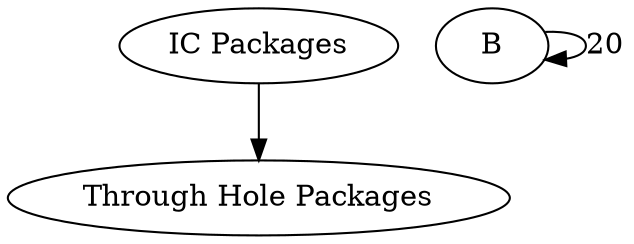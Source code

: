 digraph G {
    "IC Packages" -> "Through Hole Packages" [shape="|square"];
    B -> B [label="20"];
}
    // /* Entities */
    // shortName [label="shortName", shape="|square,rectangle,circle,ellipse,triangle,plaintext,point,diamond,pentagon,hexagon,septagon,octagon,egg,trapezium,parallelogram,house,doublecircle,doubleoctagon,tripleoctagon,invtriangle,invtrapezium,invhouse,Mdiamond,Msquare,Mcircle,none,note,tab,folder,box3d|", URL="http://en.wikipedia.org/wiki/John de Fries"]
    
    // /* Relationships */
    // F1 -> shortName[label=".63"]

    // /* Ranks */
    // { rank=|same,min,max,# max is bottom|; shortName; };